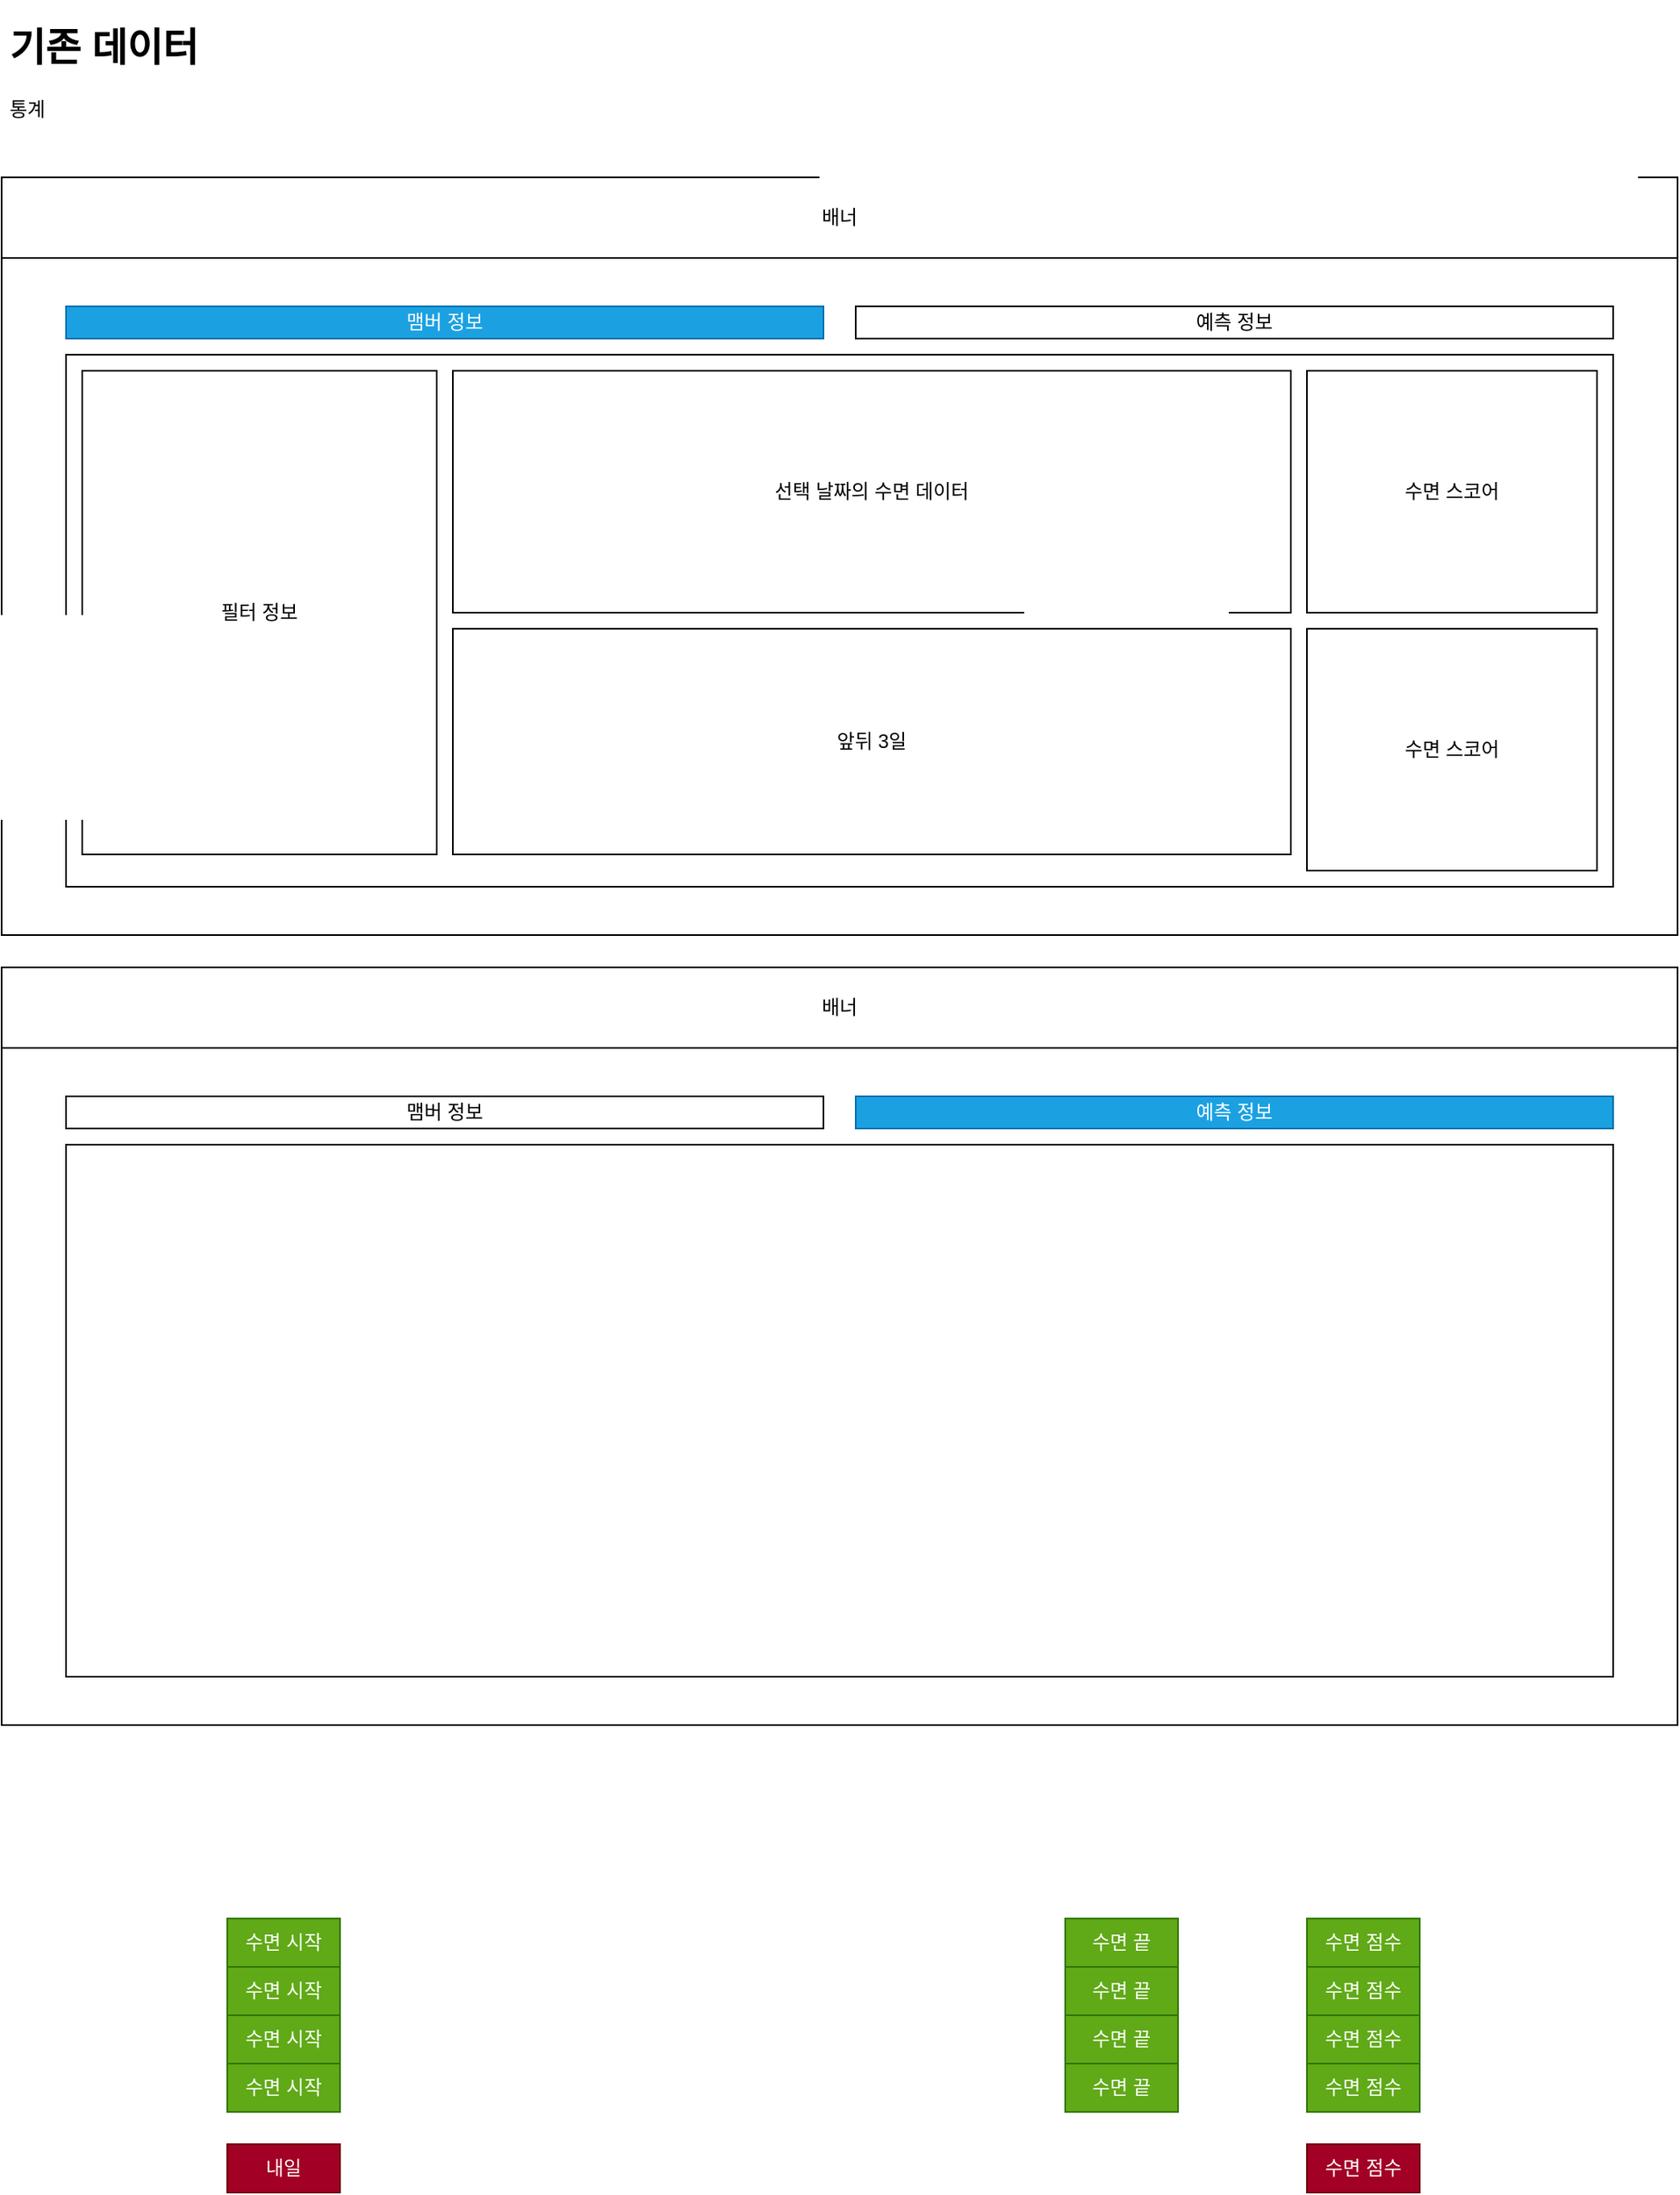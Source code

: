 <mxfile version="15.8.7" type="device"><diagram id="n5cH86CUkMiUrH-ZRbBY" name="페이지-1"><mxGraphModel dx="1185" dy="714" grid="1" gridSize="10" guides="1" tooltips="1" connect="1" arrows="1" fold="1" page="1" pageScale="1" pageWidth="10000" pageHeight="10000" math="0" shadow="0"><root><mxCell id="0"/><mxCell id="1" parent="0"/><mxCell id="f1MKo3SiyalRl8KpGMN0-1" value="" style="rounded=0;whiteSpace=wrap;html=1;" parent="1" vertex="1"><mxGeometry x="200" y="180" width="1040" height="470" as="geometry"/></mxCell><mxCell id="f1MKo3SiyalRl8KpGMN0-2" value="배너" style="rounded=0;whiteSpace=wrap;html=1;" parent="1" vertex="1"><mxGeometry x="200" y="180" width="1040" height="50" as="geometry"/></mxCell><mxCell id="f1MKo3SiyalRl8KpGMN0-3" value="" style="rounded=0;whiteSpace=wrap;html=1;" parent="1" vertex="1"><mxGeometry x="240" y="290" width="960" height="330" as="geometry"/></mxCell><mxCell id="f1MKo3SiyalRl8KpGMN0-4" value="맴버 정보" style="rounded=0;whiteSpace=wrap;html=1;fillColor=#1ba1e2;fontColor=#ffffff;strokeColor=#006EAF;" parent="1" vertex="1"><mxGeometry x="240" y="260" width="470" height="20" as="geometry"/></mxCell><mxCell id="f1MKo3SiyalRl8KpGMN0-5" value="예측 정보" style="rounded=0;whiteSpace=wrap;html=1;" parent="1" vertex="1"><mxGeometry x="730" y="260" width="470" height="20" as="geometry"/></mxCell><mxCell id="3y9C8r_Q2QX690cV5tDM-1" value="필터 정보" style="rounded=0;whiteSpace=wrap;html=1;" vertex="1" parent="1"><mxGeometry x="250" y="300" width="220" height="300" as="geometry"/></mxCell><mxCell id="3y9C8r_Q2QX690cV5tDM-2" value="선택 날짜의 수면 데이터" style="rounded=0;whiteSpace=wrap;html=1;" vertex="1" parent="1"><mxGeometry x="480" y="300" width="520" height="150" as="geometry"/></mxCell><mxCell id="3y9C8r_Q2QX690cV5tDM-3" value="수면 스코어" style="rounded=0;whiteSpace=wrap;html=1;" vertex="1" parent="1"><mxGeometry x="1010" y="300" width="180" height="150" as="geometry"/></mxCell><mxCell id="3y9C8r_Q2QX690cV5tDM-17" value="&lt;h1&gt;기존 데이터&lt;/h1&gt;&lt;div&gt;통계&lt;/div&gt;" style="text;html=1;strokeColor=none;fillColor=none;spacing=5;spacingTop=-20;whiteSpace=wrap;overflow=hidden;rounded=0;" vertex="1" parent="1"><mxGeometry x="200" y="80" width="190" height="80" as="geometry"/></mxCell><mxCell id="3y9C8r_Q2QX690cV5tDM-22" value="앞뒤 3일" style="rounded=0;whiteSpace=wrap;html=1;" vertex="1" parent="1"><mxGeometry x="480" y="460" width="520" height="140" as="geometry"/></mxCell><mxCell id="3y9C8r_Q2QX690cV5tDM-23" value="&lt;span&gt;7일 통계&lt;/span&gt;" style="rounded=0;whiteSpace=wrap;html=1;" vertex="1" parent="1"><mxGeometry x="805" y="790" width="180" height="140" as="geometry"/></mxCell><mxCell id="3y9C8r_Q2QX690cV5tDM-24" value="" style="rounded=0;whiteSpace=wrap;html=1;" vertex="1" parent="1"><mxGeometry x="200" y="670" width="1040" height="470" as="geometry"/></mxCell><mxCell id="3y9C8r_Q2QX690cV5tDM-25" value="배너" style="rounded=0;whiteSpace=wrap;html=1;" vertex="1" parent="1"><mxGeometry x="200" y="670" width="1040" height="50" as="geometry"/></mxCell><mxCell id="3y9C8r_Q2QX690cV5tDM-26" value="" style="rounded=0;whiteSpace=wrap;html=1;" vertex="1" parent="1"><mxGeometry x="240" y="780" width="960" height="330" as="geometry"/></mxCell><mxCell id="3y9C8r_Q2QX690cV5tDM-27" value="맴버 정보" style="rounded=0;whiteSpace=wrap;html=1;" vertex="1" parent="1"><mxGeometry x="240" y="750" width="470" height="20" as="geometry"/></mxCell><mxCell id="3y9C8r_Q2QX690cV5tDM-28" value="예측 정보" style="rounded=0;whiteSpace=wrap;html=1;fillColor=#1ba1e2;fontColor=#ffffff;strokeColor=#006EAF;" vertex="1" parent="1"><mxGeometry x="730" y="750" width="470" height="20" as="geometry"/></mxCell><mxCell id="3y9C8r_Q2QX690cV5tDM-41" value="수면 시작" style="text;html=1;strokeColor=#2D7600;fillColor=#60a917;align=center;verticalAlign=middle;whiteSpace=wrap;rounded=0;fontColor=#ffffff;" vertex="1" parent="1"><mxGeometry x="340" y="1260" width="70" height="30" as="geometry"/></mxCell><mxCell id="3y9C8r_Q2QX690cV5tDM-42" value="수면 끝" style="text;html=1;strokeColor=#2D7600;fillColor=#60a917;align=center;verticalAlign=middle;whiteSpace=wrap;rounded=0;fontColor=#ffffff;" vertex="1" parent="1"><mxGeometry x="860" y="1260" width="70" height="30" as="geometry"/></mxCell><mxCell id="3y9C8r_Q2QX690cV5tDM-43" value="수면 점수" style="text;html=1;strokeColor=#2D7600;fillColor=#60a917;align=center;verticalAlign=middle;whiteSpace=wrap;rounded=0;fontColor=#ffffff;" vertex="1" parent="1"><mxGeometry x="1010" y="1260" width="70" height="30" as="geometry"/></mxCell><mxCell id="3y9C8r_Q2QX690cV5tDM-45" value="수면 시작" style="text;html=1;strokeColor=#2D7600;fillColor=#60a917;align=center;verticalAlign=middle;whiteSpace=wrap;rounded=0;fontColor=#ffffff;" vertex="1" parent="1"><mxGeometry x="340" y="1290" width="70" height="30" as="geometry"/></mxCell><mxCell id="3y9C8r_Q2QX690cV5tDM-46" value="수면 끝" style="text;html=1;strokeColor=#2D7600;fillColor=#60a917;align=center;verticalAlign=middle;whiteSpace=wrap;rounded=0;fontColor=#ffffff;" vertex="1" parent="1"><mxGeometry x="860" y="1290" width="70" height="30" as="geometry"/></mxCell><mxCell id="3y9C8r_Q2QX690cV5tDM-47" value="수면 점수" style="text;html=1;strokeColor=#2D7600;fillColor=#60a917;align=center;verticalAlign=middle;whiteSpace=wrap;rounded=0;fontColor=#ffffff;" vertex="1" parent="1"><mxGeometry x="1010" y="1290" width="70" height="30" as="geometry"/></mxCell><mxCell id="3y9C8r_Q2QX690cV5tDM-48" value="수면 시작" style="text;html=1;strokeColor=#2D7600;fillColor=#60a917;align=center;verticalAlign=middle;whiteSpace=wrap;rounded=0;fontColor=#ffffff;" vertex="1" parent="1"><mxGeometry x="340" y="1320" width="70" height="30" as="geometry"/></mxCell><mxCell id="3y9C8r_Q2QX690cV5tDM-49" value="수면 끝" style="text;html=1;strokeColor=#2D7600;fillColor=#60a917;align=center;verticalAlign=middle;whiteSpace=wrap;rounded=0;fontColor=#ffffff;" vertex="1" parent="1"><mxGeometry x="860" y="1320" width="70" height="30" as="geometry"/></mxCell><mxCell id="3y9C8r_Q2QX690cV5tDM-50" value="수면 점수" style="text;html=1;strokeColor=#2D7600;fillColor=#60a917;align=center;verticalAlign=middle;whiteSpace=wrap;rounded=0;fontColor=#ffffff;" vertex="1" parent="1"><mxGeometry x="1010" y="1320" width="70" height="30" as="geometry"/></mxCell><mxCell id="3y9C8r_Q2QX690cV5tDM-51" value="수면 시작" style="text;html=1;strokeColor=#2D7600;fillColor=#60a917;align=center;verticalAlign=middle;whiteSpace=wrap;rounded=0;fontColor=#ffffff;" vertex="1" parent="1"><mxGeometry x="340" y="1350" width="70" height="30" as="geometry"/></mxCell><mxCell id="3y9C8r_Q2QX690cV5tDM-52" value="수면 끝" style="text;html=1;strokeColor=#2D7600;fillColor=#60a917;align=center;verticalAlign=middle;whiteSpace=wrap;rounded=0;fontColor=#ffffff;" vertex="1" parent="1"><mxGeometry x="860" y="1350" width="70" height="30" as="geometry"/></mxCell><mxCell id="3y9C8r_Q2QX690cV5tDM-53" value="수면 점수" style="text;html=1;strokeColor=#2D7600;fillColor=#60a917;align=center;verticalAlign=middle;whiteSpace=wrap;rounded=0;fontColor=#ffffff;" vertex="1" parent="1"><mxGeometry x="1010" y="1350" width="70" height="30" as="geometry"/></mxCell><mxCell id="3y9C8r_Q2QX690cV5tDM-54" value="수면 점수" style="text;html=1;strokeColor=#6F0000;fillColor=#a20025;align=center;verticalAlign=middle;whiteSpace=wrap;rounded=0;fontColor=#ffffff;" vertex="1" parent="1"><mxGeometry x="1010" y="1400" width="70" height="30" as="geometry"/></mxCell><mxCell id="3y9C8r_Q2QX690cV5tDM-55" value="내일" style="text;html=1;strokeColor=#6F0000;fillColor=#a20025;align=center;verticalAlign=middle;whiteSpace=wrap;rounded=0;fontColor=#ffffff;" vertex="1" parent="1"><mxGeometry x="340" y="1400" width="70" height="30" as="geometry"/></mxCell><mxCell id="3y9C8r_Q2QX690cV5tDM-56" value="수면 스코어" style="rounded=0;whiteSpace=wrap;html=1;" vertex="1" parent="1"><mxGeometry x="1010" y="460" width="180" height="150" as="geometry"/></mxCell></root></mxGraphModel></diagram></mxfile>